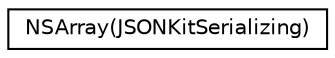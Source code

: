 digraph "Graphical Class Hierarchy"
{
  edge [fontname="Helvetica",fontsize="10",labelfontname="Helvetica",labelfontsize="10"];
  node [fontname="Helvetica",fontsize="10",shape=record];
  rankdir="LR";
  Node1 [label="NSArray(JSONKitSerializing)",height=0.2,width=0.4,color="black", fillcolor="white", style="filled",URL="$category_n_s_array_07_j_s_o_n_kit_serializing_08.html"];
}
